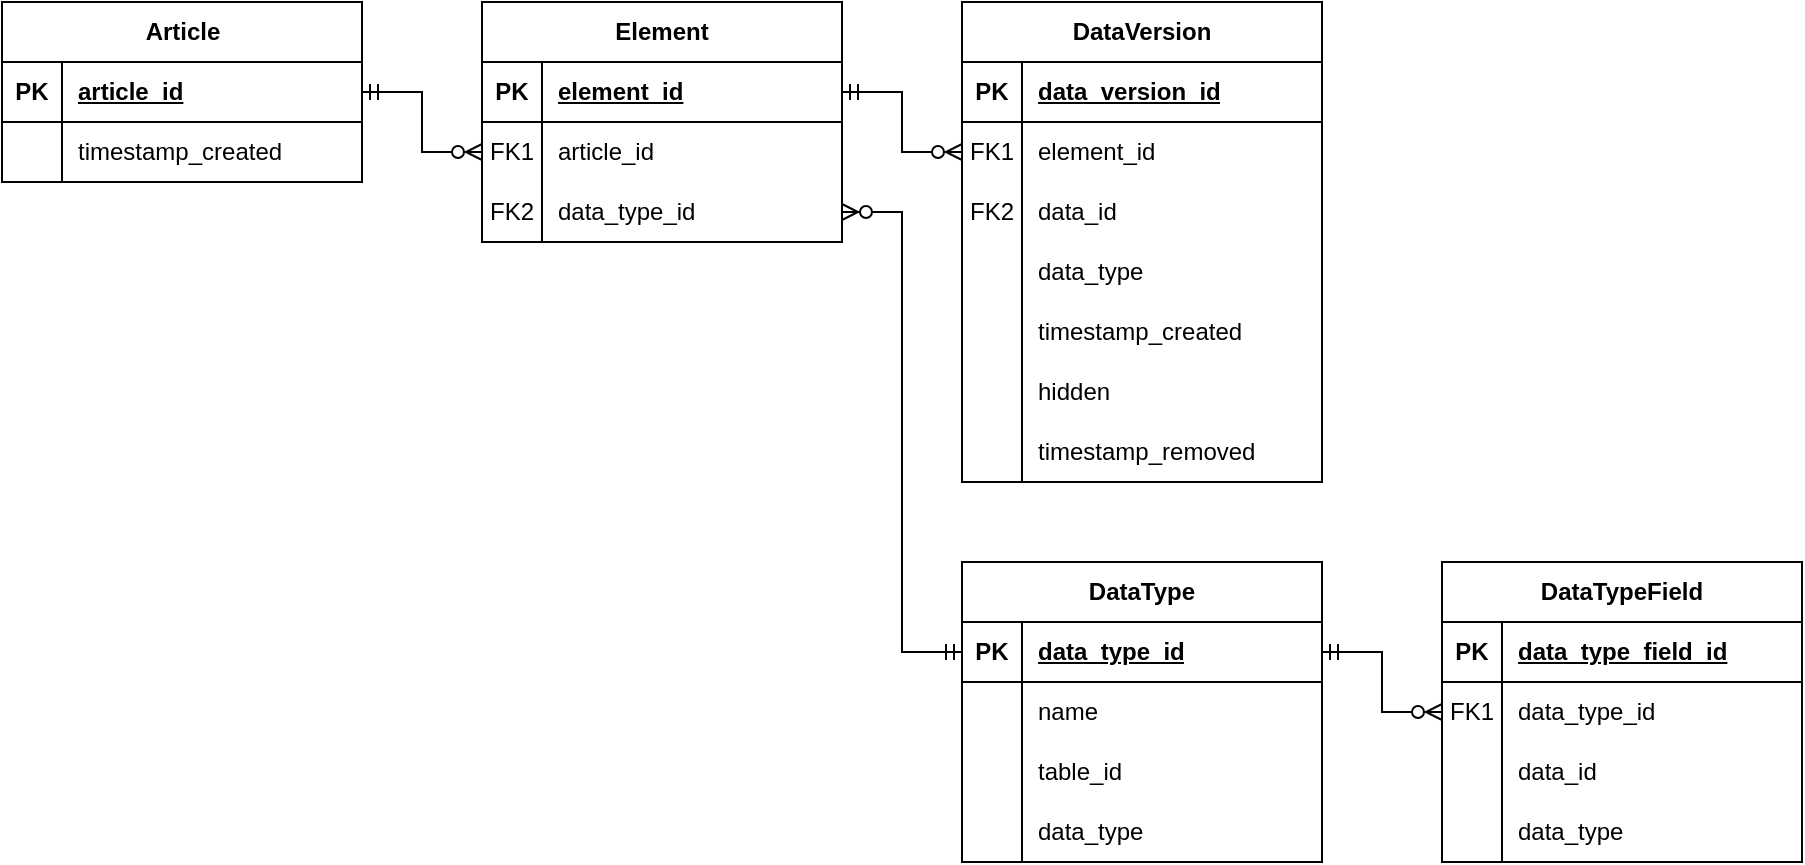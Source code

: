 <mxfile version="21.2.8" type="device">
  <diagram name="Page-1" id="a7904f86-f2b4-8e86-fa97-74104820619b">
    <mxGraphModel dx="1114" dy="1027" grid="1" gridSize="10" guides="1" tooltips="1" connect="1" arrows="1" fold="1" page="1" pageScale="1" pageWidth="1100" pageHeight="850" background="none" math="0" shadow="0">
      <root>
        <mxCell id="0" />
        <mxCell id="1" parent="0" />
        <mxCell id="d7ZRJo2g9_e1UZpbvPmW-31" value="Element" style="shape=table;startSize=30;container=1;collapsible=1;childLayout=tableLayout;fixedRows=1;rowLines=0;fontStyle=1;align=center;resizeLast=1;html=1;whiteSpace=wrap;" parent="1" vertex="1">
          <mxGeometry x="350" y="210" width="180" height="120" as="geometry" />
        </mxCell>
        <mxCell id="d7ZRJo2g9_e1UZpbvPmW-35" value="" style="shape=tableRow;horizontal=0;startSize=0;swimlaneHead=0;swimlaneBody=0;fillColor=none;collapsible=0;dropTarget=0;points=[[0,0.5],[1,0.5]];portConstraint=eastwest;top=0;left=0;right=0;bottom=1;html=1;" parent="d7ZRJo2g9_e1UZpbvPmW-31" vertex="1">
          <mxGeometry y="30" width="180" height="30" as="geometry" />
        </mxCell>
        <mxCell id="d7ZRJo2g9_e1UZpbvPmW-36" value="PK" style="shape=partialRectangle;connectable=0;fillColor=none;top=0;left=0;bottom=0;right=0;fontStyle=1;overflow=hidden;html=1;whiteSpace=wrap;" parent="d7ZRJo2g9_e1UZpbvPmW-35" vertex="1">
          <mxGeometry width="30" height="30" as="geometry">
            <mxRectangle width="30" height="30" as="alternateBounds" />
          </mxGeometry>
        </mxCell>
        <mxCell id="d7ZRJo2g9_e1UZpbvPmW-37" value="element_id" style="shape=partialRectangle;connectable=0;fillColor=none;top=0;left=0;bottom=0;right=0;align=left;spacingLeft=6;fontStyle=5;overflow=hidden;html=1;whiteSpace=wrap;" parent="d7ZRJo2g9_e1UZpbvPmW-35" vertex="1">
          <mxGeometry x="30" width="150" height="30" as="geometry">
            <mxRectangle width="150" height="30" as="alternateBounds" />
          </mxGeometry>
        </mxCell>
        <mxCell id="d7ZRJo2g9_e1UZpbvPmW-38" value="" style="shape=tableRow;horizontal=0;startSize=0;swimlaneHead=0;swimlaneBody=0;fillColor=none;collapsible=0;dropTarget=0;points=[[0,0.5],[1,0.5]];portConstraint=eastwest;top=0;left=0;right=0;bottom=0;html=1;" parent="d7ZRJo2g9_e1UZpbvPmW-31" vertex="1">
          <mxGeometry y="60" width="180" height="30" as="geometry" />
        </mxCell>
        <mxCell id="d7ZRJo2g9_e1UZpbvPmW-39" value="FK1" style="shape=partialRectangle;connectable=0;fillColor=none;top=0;left=0;bottom=0;right=0;editable=1;overflow=hidden;html=1;whiteSpace=wrap;" parent="d7ZRJo2g9_e1UZpbvPmW-38" vertex="1">
          <mxGeometry width="30" height="30" as="geometry">
            <mxRectangle width="30" height="30" as="alternateBounds" />
          </mxGeometry>
        </mxCell>
        <mxCell id="d7ZRJo2g9_e1UZpbvPmW-40" value="article_id" style="shape=partialRectangle;connectable=0;fillColor=none;top=0;left=0;bottom=0;right=0;align=left;spacingLeft=6;overflow=hidden;html=1;whiteSpace=wrap;" parent="d7ZRJo2g9_e1UZpbvPmW-38" vertex="1">
          <mxGeometry x="30" width="150" height="30" as="geometry">
            <mxRectangle width="150" height="30" as="alternateBounds" />
          </mxGeometry>
        </mxCell>
        <mxCell id="d7ZRJo2g9_e1UZpbvPmW-83" value="" style="shape=tableRow;horizontal=0;startSize=0;swimlaneHead=0;swimlaneBody=0;fillColor=none;collapsible=0;dropTarget=0;points=[[0,0.5],[1,0.5]];portConstraint=eastwest;top=0;left=0;right=0;bottom=0;html=1;" parent="d7ZRJo2g9_e1UZpbvPmW-31" vertex="1">
          <mxGeometry y="90" width="180" height="30" as="geometry" />
        </mxCell>
        <mxCell id="d7ZRJo2g9_e1UZpbvPmW-84" value="FK2" style="shape=partialRectangle;connectable=0;fillColor=none;top=0;left=0;bottom=0;right=0;editable=1;overflow=hidden;html=1;whiteSpace=wrap;" parent="d7ZRJo2g9_e1UZpbvPmW-83" vertex="1">
          <mxGeometry width="30" height="30" as="geometry">
            <mxRectangle width="30" height="30" as="alternateBounds" />
          </mxGeometry>
        </mxCell>
        <mxCell id="d7ZRJo2g9_e1UZpbvPmW-85" value="data_type_id" style="shape=partialRectangle;connectable=0;fillColor=none;top=0;left=0;bottom=0;right=0;align=left;spacingLeft=6;overflow=hidden;html=1;whiteSpace=wrap;" parent="d7ZRJo2g9_e1UZpbvPmW-83" vertex="1">
          <mxGeometry x="30" width="150" height="30" as="geometry">
            <mxRectangle width="150" height="30" as="alternateBounds" />
          </mxGeometry>
        </mxCell>
        <mxCell id="d7ZRJo2g9_e1UZpbvPmW-44" value="Article" style="shape=table;startSize=30;container=1;collapsible=1;childLayout=tableLayout;fixedRows=1;rowLines=0;fontStyle=1;align=center;resizeLast=1;html=1;" parent="1" vertex="1">
          <mxGeometry x="110" y="210" width="180" height="90" as="geometry" />
        </mxCell>
        <mxCell id="d7ZRJo2g9_e1UZpbvPmW-45" value="" style="shape=tableRow;horizontal=0;startSize=0;swimlaneHead=0;swimlaneBody=0;fillColor=none;collapsible=0;dropTarget=0;points=[[0,0.5],[1,0.5]];portConstraint=eastwest;top=0;left=0;right=0;bottom=1;" parent="d7ZRJo2g9_e1UZpbvPmW-44" vertex="1">
          <mxGeometry y="30" width="180" height="30" as="geometry" />
        </mxCell>
        <mxCell id="d7ZRJo2g9_e1UZpbvPmW-46" value="PK" style="shape=partialRectangle;connectable=0;fillColor=none;top=0;left=0;bottom=0;right=0;fontStyle=1;overflow=hidden;whiteSpace=wrap;html=1;" parent="d7ZRJo2g9_e1UZpbvPmW-45" vertex="1">
          <mxGeometry width="30" height="30" as="geometry">
            <mxRectangle width="30" height="30" as="alternateBounds" />
          </mxGeometry>
        </mxCell>
        <mxCell id="d7ZRJo2g9_e1UZpbvPmW-47" value="article_id" style="shape=partialRectangle;connectable=0;fillColor=none;top=0;left=0;bottom=0;right=0;align=left;spacingLeft=6;fontStyle=5;overflow=hidden;whiteSpace=wrap;html=1;" parent="d7ZRJo2g9_e1UZpbvPmW-45" vertex="1">
          <mxGeometry x="30" width="150" height="30" as="geometry">
            <mxRectangle width="150" height="30" as="alternateBounds" />
          </mxGeometry>
        </mxCell>
        <mxCell id="d7ZRJo2g9_e1UZpbvPmW-48" value="" style="shape=tableRow;horizontal=0;startSize=0;swimlaneHead=0;swimlaneBody=0;fillColor=none;collapsible=0;dropTarget=0;points=[[0,0.5],[1,0.5]];portConstraint=eastwest;top=0;left=0;right=0;bottom=0;" parent="d7ZRJo2g9_e1UZpbvPmW-44" vertex="1">
          <mxGeometry y="60" width="180" height="30" as="geometry" />
        </mxCell>
        <mxCell id="d7ZRJo2g9_e1UZpbvPmW-49" value="" style="shape=partialRectangle;connectable=0;fillColor=none;top=0;left=0;bottom=0;right=0;editable=1;overflow=hidden;whiteSpace=wrap;html=1;" parent="d7ZRJo2g9_e1UZpbvPmW-48" vertex="1">
          <mxGeometry width="30" height="30" as="geometry">
            <mxRectangle width="30" height="30" as="alternateBounds" />
          </mxGeometry>
        </mxCell>
        <mxCell id="d7ZRJo2g9_e1UZpbvPmW-50" value="timestamp_created" style="shape=partialRectangle;connectable=0;fillColor=none;top=0;left=0;bottom=0;right=0;align=left;spacingLeft=6;overflow=hidden;whiteSpace=wrap;html=1;" parent="d7ZRJo2g9_e1UZpbvPmW-48" vertex="1">
          <mxGeometry x="30" width="150" height="30" as="geometry">
            <mxRectangle width="150" height="30" as="alternateBounds" />
          </mxGeometry>
        </mxCell>
        <mxCell id="d7ZRJo2g9_e1UZpbvPmW-82" value="" style="edgeStyle=elbowEdgeStyle;fontSize=12;html=1;endArrow=ERzeroToMany;startArrow=ERmandOne;rounded=0;entryX=0;entryY=0.5;entryDx=0;entryDy=0;exitX=1;exitY=0.5;exitDx=0;exitDy=0;" parent="1" source="d7ZRJo2g9_e1UZpbvPmW-45" target="d7ZRJo2g9_e1UZpbvPmW-38" edge="1">
          <mxGeometry width="100" height="100" relative="1" as="geometry">
            <mxPoint x="330" y="200" as="sourcePoint" />
            <mxPoint x="500" y="480" as="targetPoint" />
          </mxGeometry>
        </mxCell>
        <mxCell id="d7ZRJo2g9_e1UZpbvPmW-92" value="DataVersion" style="shape=table;startSize=30;container=1;collapsible=1;childLayout=tableLayout;fixedRows=1;rowLines=0;fontStyle=1;align=center;resizeLast=1;html=1;whiteSpace=wrap;" parent="1" vertex="1">
          <mxGeometry x="590" y="210" width="180" height="240" as="geometry" />
        </mxCell>
        <mxCell id="d7ZRJo2g9_e1UZpbvPmW-93" value="" style="shape=tableRow;horizontal=0;startSize=0;swimlaneHead=0;swimlaneBody=0;fillColor=none;collapsible=0;dropTarget=0;points=[[0,0.5],[1,0.5]];portConstraint=eastwest;top=0;left=0;right=0;bottom=1;html=1;" parent="d7ZRJo2g9_e1UZpbvPmW-92" vertex="1">
          <mxGeometry y="30" width="180" height="30" as="geometry" />
        </mxCell>
        <mxCell id="d7ZRJo2g9_e1UZpbvPmW-94" value="PK" style="shape=partialRectangle;connectable=0;fillColor=none;top=0;left=0;bottom=0;right=0;fontStyle=1;overflow=hidden;html=1;whiteSpace=wrap;" parent="d7ZRJo2g9_e1UZpbvPmW-93" vertex="1">
          <mxGeometry width="30" height="30" as="geometry">
            <mxRectangle width="30" height="30" as="alternateBounds" />
          </mxGeometry>
        </mxCell>
        <mxCell id="d7ZRJo2g9_e1UZpbvPmW-95" value="data_version_id" style="shape=partialRectangle;connectable=0;fillColor=none;top=0;left=0;bottom=0;right=0;align=left;spacingLeft=6;fontStyle=5;overflow=hidden;html=1;whiteSpace=wrap;" parent="d7ZRJo2g9_e1UZpbvPmW-93" vertex="1">
          <mxGeometry x="30" width="150" height="30" as="geometry">
            <mxRectangle width="150" height="30" as="alternateBounds" />
          </mxGeometry>
        </mxCell>
        <mxCell id="d7ZRJo2g9_e1UZpbvPmW-96" value="" style="shape=tableRow;horizontal=0;startSize=0;swimlaneHead=0;swimlaneBody=0;fillColor=none;collapsible=0;dropTarget=0;points=[[0,0.5],[1,0.5]];portConstraint=eastwest;top=0;left=0;right=0;bottom=0;html=1;" parent="d7ZRJo2g9_e1UZpbvPmW-92" vertex="1">
          <mxGeometry y="60" width="180" height="30" as="geometry" />
        </mxCell>
        <mxCell id="d7ZRJo2g9_e1UZpbvPmW-97" value="FK1" style="shape=partialRectangle;connectable=0;fillColor=none;top=0;left=0;bottom=0;right=0;editable=1;overflow=hidden;html=1;whiteSpace=wrap;" parent="d7ZRJo2g9_e1UZpbvPmW-96" vertex="1">
          <mxGeometry width="30" height="30" as="geometry">
            <mxRectangle width="30" height="30" as="alternateBounds" />
          </mxGeometry>
        </mxCell>
        <mxCell id="d7ZRJo2g9_e1UZpbvPmW-98" value="element_id" style="shape=partialRectangle;connectable=0;fillColor=none;top=0;left=0;bottom=0;right=0;align=left;spacingLeft=6;overflow=hidden;html=1;whiteSpace=wrap;" parent="d7ZRJo2g9_e1UZpbvPmW-96" vertex="1">
          <mxGeometry x="30" width="150" height="30" as="geometry">
            <mxRectangle width="150" height="30" as="alternateBounds" />
          </mxGeometry>
        </mxCell>
        <mxCell id="d7ZRJo2g9_e1UZpbvPmW-99" value="" style="shape=tableRow;horizontal=0;startSize=0;swimlaneHead=0;swimlaneBody=0;fillColor=none;collapsible=0;dropTarget=0;points=[[0,0.5],[1,0.5]];portConstraint=eastwest;top=0;left=0;right=0;bottom=0;html=1;" parent="d7ZRJo2g9_e1UZpbvPmW-92" vertex="1">
          <mxGeometry y="90" width="180" height="30" as="geometry" />
        </mxCell>
        <mxCell id="d7ZRJo2g9_e1UZpbvPmW-100" value="FK2" style="shape=partialRectangle;connectable=0;fillColor=none;top=0;left=0;bottom=0;right=0;editable=1;overflow=hidden;html=1;whiteSpace=wrap;" parent="d7ZRJo2g9_e1UZpbvPmW-99" vertex="1">
          <mxGeometry width="30" height="30" as="geometry">
            <mxRectangle width="30" height="30" as="alternateBounds" />
          </mxGeometry>
        </mxCell>
        <mxCell id="d7ZRJo2g9_e1UZpbvPmW-101" value="data_id" style="shape=partialRectangle;connectable=0;fillColor=none;top=0;left=0;bottom=0;right=0;align=left;spacingLeft=6;overflow=hidden;html=1;whiteSpace=wrap;" parent="d7ZRJo2g9_e1UZpbvPmW-99" vertex="1">
          <mxGeometry x="30" width="150" height="30" as="geometry">
            <mxRectangle width="150" height="30" as="alternateBounds" />
          </mxGeometry>
        </mxCell>
        <mxCell id="d7ZRJo2g9_e1UZpbvPmW-102" value="" style="shape=tableRow;horizontal=0;startSize=0;swimlaneHead=0;swimlaneBody=0;fillColor=none;collapsible=0;dropTarget=0;points=[[0,0.5],[1,0.5]];portConstraint=eastwest;top=0;left=0;right=0;bottom=0;html=1;" parent="d7ZRJo2g9_e1UZpbvPmW-92" vertex="1">
          <mxGeometry y="120" width="180" height="30" as="geometry" />
        </mxCell>
        <mxCell id="d7ZRJo2g9_e1UZpbvPmW-103" value="" style="shape=partialRectangle;connectable=0;fillColor=none;top=0;left=0;bottom=0;right=0;editable=1;overflow=hidden;html=1;whiteSpace=wrap;" parent="d7ZRJo2g9_e1UZpbvPmW-102" vertex="1">
          <mxGeometry width="30" height="30" as="geometry">
            <mxRectangle width="30" height="30" as="alternateBounds" />
          </mxGeometry>
        </mxCell>
        <mxCell id="d7ZRJo2g9_e1UZpbvPmW-104" value="data_type" style="shape=partialRectangle;connectable=0;fillColor=none;top=0;left=0;bottom=0;right=0;align=left;spacingLeft=6;overflow=hidden;html=1;whiteSpace=wrap;" parent="d7ZRJo2g9_e1UZpbvPmW-102" vertex="1">
          <mxGeometry x="30" width="150" height="30" as="geometry">
            <mxRectangle width="150" height="30" as="alternateBounds" />
          </mxGeometry>
        </mxCell>
        <mxCell id="d7ZRJo2g9_e1UZpbvPmW-105" value="" style="shape=tableRow;horizontal=0;startSize=0;swimlaneHead=0;swimlaneBody=0;fillColor=none;collapsible=0;dropTarget=0;points=[[0,0.5],[1,0.5]];portConstraint=eastwest;top=0;left=0;right=0;bottom=0;html=1;" parent="d7ZRJo2g9_e1UZpbvPmW-92" vertex="1">
          <mxGeometry y="150" width="180" height="30" as="geometry" />
        </mxCell>
        <mxCell id="d7ZRJo2g9_e1UZpbvPmW-106" value="" style="shape=partialRectangle;connectable=0;fillColor=none;top=0;left=0;bottom=0;right=0;editable=1;overflow=hidden;html=1;whiteSpace=wrap;" parent="d7ZRJo2g9_e1UZpbvPmW-105" vertex="1">
          <mxGeometry width="30" height="30" as="geometry">
            <mxRectangle width="30" height="30" as="alternateBounds" />
          </mxGeometry>
        </mxCell>
        <mxCell id="d7ZRJo2g9_e1UZpbvPmW-107" value="timestamp_created" style="shape=partialRectangle;connectable=0;fillColor=none;top=0;left=0;bottom=0;right=0;align=left;spacingLeft=6;overflow=hidden;html=1;whiteSpace=wrap;" parent="d7ZRJo2g9_e1UZpbvPmW-105" vertex="1">
          <mxGeometry x="30" width="150" height="30" as="geometry">
            <mxRectangle width="150" height="30" as="alternateBounds" />
          </mxGeometry>
        </mxCell>
        <mxCell id="d7ZRJo2g9_e1UZpbvPmW-118" value="" style="shape=tableRow;horizontal=0;startSize=0;swimlaneHead=0;swimlaneBody=0;fillColor=none;collapsible=0;dropTarget=0;points=[[0,0.5],[1,0.5]];portConstraint=eastwest;top=0;left=0;right=0;bottom=0;html=1;" parent="d7ZRJo2g9_e1UZpbvPmW-92" vertex="1">
          <mxGeometry y="180" width="180" height="30" as="geometry" />
        </mxCell>
        <mxCell id="d7ZRJo2g9_e1UZpbvPmW-119" value="" style="shape=partialRectangle;connectable=0;fillColor=none;top=0;left=0;bottom=0;right=0;editable=1;overflow=hidden;html=1;whiteSpace=wrap;" parent="d7ZRJo2g9_e1UZpbvPmW-118" vertex="1">
          <mxGeometry width="30" height="30" as="geometry">
            <mxRectangle width="30" height="30" as="alternateBounds" />
          </mxGeometry>
        </mxCell>
        <mxCell id="d7ZRJo2g9_e1UZpbvPmW-120" value="hidden" style="shape=partialRectangle;connectable=0;fillColor=none;top=0;left=0;bottom=0;right=0;align=left;spacingLeft=6;overflow=hidden;html=1;whiteSpace=wrap;" parent="d7ZRJo2g9_e1UZpbvPmW-118" vertex="1">
          <mxGeometry x="30" width="150" height="30" as="geometry">
            <mxRectangle width="150" height="30" as="alternateBounds" />
          </mxGeometry>
        </mxCell>
        <mxCell id="d7ZRJo2g9_e1UZpbvPmW-124" value="" style="shape=tableRow;horizontal=0;startSize=0;swimlaneHead=0;swimlaneBody=0;fillColor=none;collapsible=0;dropTarget=0;points=[[0,0.5],[1,0.5]];portConstraint=eastwest;top=0;left=0;right=0;bottom=0;html=1;" parent="d7ZRJo2g9_e1UZpbvPmW-92" vertex="1">
          <mxGeometry y="210" width="180" height="30" as="geometry" />
        </mxCell>
        <mxCell id="d7ZRJo2g9_e1UZpbvPmW-125" value="" style="shape=partialRectangle;connectable=0;fillColor=none;top=0;left=0;bottom=0;right=0;editable=1;overflow=hidden;html=1;whiteSpace=wrap;" parent="d7ZRJo2g9_e1UZpbvPmW-124" vertex="1">
          <mxGeometry width="30" height="30" as="geometry">
            <mxRectangle width="30" height="30" as="alternateBounds" />
          </mxGeometry>
        </mxCell>
        <mxCell id="d7ZRJo2g9_e1UZpbvPmW-126" value="timestamp_removed" style="shape=partialRectangle;connectable=0;fillColor=none;top=0;left=0;bottom=0;right=0;align=left;spacingLeft=6;overflow=hidden;html=1;whiteSpace=wrap;" parent="d7ZRJo2g9_e1UZpbvPmW-124" vertex="1">
          <mxGeometry x="30" width="150" height="30" as="geometry">
            <mxRectangle width="150" height="30" as="alternateBounds" />
          </mxGeometry>
        </mxCell>
        <mxCell id="d7ZRJo2g9_e1UZpbvPmW-117" value="" style="edgeStyle=elbowEdgeStyle;fontSize=12;html=1;endArrow=ERzeroToMany;startArrow=ERmandOne;rounded=0;entryX=0;entryY=0.5;entryDx=0;entryDy=0;exitX=1;exitY=0.5;exitDx=0;exitDy=0;" parent="1" source="d7ZRJo2g9_e1UZpbvPmW-35" target="d7ZRJo2g9_e1UZpbvPmW-96" edge="1">
          <mxGeometry width="100" height="100" relative="1" as="geometry">
            <mxPoint x="300" y="265" as="sourcePoint" />
            <mxPoint x="360" y="295" as="targetPoint" />
            <Array as="points">
              <mxPoint x="560" y="285" />
            </Array>
          </mxGeometry>
        </mxCell>
        <mxCell id="d7ZRJo2g9_e1UZpbvPmW-127" value="DataType" style="shape=table;startSize=30;container=1;collapsible=1;childLayout=tableLayout;fixedRows=1;rowLines=0;fontStyle=1;align=center;resizeLast=1;html=1;whiteSpace=wrap;" parent="1" vertex="1">
          <mxGeometry x="590" y="490" width="180" height="150" as="geometry" />
        </mxCell>
        <mxCell id="d7ZRJo2g9_e1UZpbvPmW-128" value="" style="shape=tableRow;horizontal=0;startSize=0;swimlaneHead=0;swimlaneBody=0;fillColor=none;collapsible=0;dropTarget=0;points=[[0,0.5],[1,0.5]];portConstraint=eastwest;top=0;left=0;right=0;bottom=1;html=1;" parent="d7ZRJo2g9_e1UZpbvPmW-127" vertex="1">
          <mxGeometry y="30" width="180" height="30" as="geometry" />
        </mxCell>
        <mxCell id="d7ZRJo2g9_e1UZpbvPmW-129" value="PK" style="shape=partialRectangle;connectable=0;fillColor=none;top=0;left=0;bottom=0;right=0;fontStyle=1;overflow=hidden;html=1;whiteSpace=wrap;" parent="d7ZRJo2g9_e1UZpbvPmW-128" vertex="1">
          <mxGeometry width="30" height="30" as="geometry">
            <mxRectangle width="30" height="30" as="alternateBounds" />
          </mxGeometry>
        </mxCell>
        <mxCell id="d7ZRJo2g9_e1UZpbvPmW-130" value="data_type_id" style="shape=partialRectangle;connectable=0;fillColor=none;top=0;left=0;bottom=0;right=0;align=left;spacingLeft=6;fontStyle=5;overflow=hidden;html=1;whiteSpace=wrap;" parent="d7ZRJo2g9_e1UZpbvPmW-128" vertex="1">
          <mxGeometry x="30" width="150" height="30" as="geometry">
            <mxRectangle width="150" height="30" as="alternateBounds" />
          </mxGeometry>
        </mxCell>
        <mxCell id="d7ZRJo2g9_e1UZpbvPmW-131" value="" style="shape=tableRow;horizontal=0;startSize=0;swimlaneHead=0;swimlaneBody=0;fillColor=none;collapsible=0;dropTarget=0;points=[[0,0.5],[1,0.5]];portConstraint=eastwest;top=0;left=0;right=0;bottom=0;html=1;" parent="d7ZRJo2g9_e1UZpbvPmW-127" vertex="1">
          <mxGeometry y="60" width="180" height="30" as="geometry" />
        </mxCell>
        <mxCell id="d7ZRJo2g9_e1UZpbvPmW-132" value="" style="shape=partialRectangle;connectable=0;fillColor=none;top=0;left=0;bottom=0;right=0;editable=1;overflow=hidden;html=1;whiteSpace=wrap;" parent="d7ZRJo2g9_e1UZpbvPmW-131" vertex="1">
          <mxGeometry width="30" height="30" as="geometry">
            <mxRectangle width="30" height="30" as="alternateBounds" />
          </mxGeometry>
        </mxCell>
        <mxCell id="d7ZRJo2g9_e1UZpbvPmW-133" value="name" style="shape=partialRectangle;connectable=0;fillColor=none;top=0;left=0;bottom=0;right=0;align=left;spacingLeft=6;overflow=hidden;html=1;whiteSpace=wrap;" parent="d7ZRJo2g9_e1UZpbvPmW-131" vertex="1">
          <mxGeometry x="30" width="150" height="30" as="geometry">
            <mxRectangle width="150" height="30" as="alternateBounds" />
          </mxGeometry>
        </mxCell>
        <mxCell id="d7ZRJo2g9_e1UZpbvPmW-134" value="" style="shape=tableRow;horizontal=0;startSize=0;swimlaneHead=0;swimlaneBody=0;fillColor=none;collapsible=0;dropTarget=0;points=[[0,0.5],[1,0.5]];portConstraint=eastwest;top=0;left=0;right=0;bottom=0;html=1;" parent="d7ZRJo2g9_e1UZpbvPmW-127" vertex="1">
          <mxGeometry y="90" width="180" height="30" as="geometry" />
        </mxCell>
        <mxCell id="d7ZRJo2g9_e1UZpbvPmW-135" value="" style="shape=partialRectangle;connectable=0;fillColor=none;top=0;left=0;bottom=0;right=0;editable=1;overflow=hidden;html=1;whiteSpace=wrap;" parent="d7ZRJo2g9_e1UZpbvPmW-134" vertex="1">
          <mxGeometry width="30" height="30" as="geometry">
            <mxRectangle width="30" height="30" as="alternateBounds" />
          </mxGeometry>
        </mxCell>
        <mxCell id="d7ZRJo2g9_e1UZpbvPmW-136" value="table_id" style="shape=partialRectangle;connectable=0;fillColor=none;top=0;left=0;bottom=0;right=0;align=left;spacingLeft=6;overflow=hidden;html=1;whiteSpace=wrap;" parent="d7ZRJo2g9_e1UZpbvPmW-134" vertex="1">
          <mxGeometry x="30" width="150" height="30" as="geometry">
            <mxRectangle width="150" height="30" as="alternateBounds" />
          </mxGeometry>
        </mxCell>
        <mxCell id="d7ZRJo2g9_e1UZpbvPmW-137" value="" style="shape=tableRow;horizontal=0;startSize=0;swimlaneHead=0;swimlaneBody=0;fillColor=none;collapsible=0;dropTarget=0;points=[[0,0.5],[1,0.5]];portConstraint=eastwest;top=0;left=0;right=0;bottom=0;html=1;" parent="d7ZRJo2g9_e1UZpbvPmW-127" vertex="1">
          <mxGeometry y="120" width="180" height="30" as="geometry" />
        </mxCell>
        <mxCell id="d7ZRJo2g9_e1UZpbvPmW-138" value="" style="shape=partialRectangle;connectable=0;fillColor=none;top=0;left=0;bottom=0;right=0;editable=1;overflow=hidden;html=1;whiteSpace=wrap;" parent="d7ZRJo2g9_e1UZpbvPmW-137" vertex="1">
          <mxGeometry width="30" height="30" as="geometry">
            <mxRectangle width="30" height="30" as="alternateBounds" />
          </mxGeometry>
        </mxCell>
        <mxCell id="d7ZRJo2g9_e1UZpbvPmW-139" value="data_type" style="shape=partialRectangle;connectable=0;fillColor=none;top=0;left=0;bottom=0;right=0;align=left;spacingLeft=6;overflow=hidden;html=1;whiteSpace=wrap;" parent="d7ZRJo2g9_e1UZpbvPmW-137" vertex="1">
          <mxGeometry x="30" width="150" height="30" as="geometry">
            <mxRectangle width="150" height="30" as="alternateBounds" />
          </mxGeometry>
        </mxCell>
        <mxCell id="d7ZRJo2g9_e1UZpbvPmW-140" value="" style="edgeStyle=elbowEdgeStyle;fontSize=12;html=1;endArrow=ERzeroToMany;startArrow=ERmandOne;rounded=0;entryX=1;entryY=0.5;entryDx=0;entryDy=0;exitX=0;exitY=0.5;exitDx=0;exitDy=0;" parent="1" source="d7ZRJo2g9_e1UZpbvPmW-128" target="d7ZRJo2g9_e1UZpbvPmW-83" edge="1">
          <mxGeometry width="100" height="100" relative="1" as="geometry">
            <mxPoint x="600" y="470" as="sourcePoint" />
            <mxPoint x="440" y="520" as="targetPoint" />
            <Array as="points">
              <mxPoint x="560" y="480" />
              <mxPoint x="610" y="280" />
            </Array>
          </mxGeometry>
        </mxCell>
        <mxCell id="d7ZRJo2g9_e1UZpbvPmW-141" value="DataTypeField" style="shape=table;startSize=30;container=1;collapsible=1;childLayout=tableLayout;fixedRows=1;rowLines=0;fontStyle=1;align=center;resizeLast=1;html=1;whiteSpace=wrap;" parent="1" vertex="1">
          <mxGeometry x="830" y="490" width="180" height="150" as="geometry" />
        </mxCell>
        <mxCell id="d7ZRJo2g9_e1UZpbvPmW-142" value="" style="shape=tableRow;horizontal=0;startSize=0;swimlaneHead=0;swimlaneBody=0;fillColor=none;collapsible=0;dropTarget=0;points=[[0,0.5],[1,0.5]];portConstraint=eastwest;top=0;left=0;right=0;bottom=1;html=1;" parent="d7ZRJo2g9_e1UZpbvPmW-141" vertex="1">
          <mxGeometry y="30" width="180" height="30" as="geometry" />
        </mxCell>
        <mxCell id="d7ZRJo2g9_e1UZpbvPmW-143" value="PK" style="shape=partialRectangle;connectable=0;fillColor=none;top=0;left=0;bottom=0;right=0;fontStyle=1;overflow=hidden;html=1;whiteSpace=wrap;" parent="d7ZRJo2g9_e1UZpbvPmW-142" vertex="1">
          <mxGeometry width="30" height="30" as="geometry">
            <mxRectangle width="30" height="30" as="alternateBounds" />
          </mxGeometry>
        </mxCell>
        <mxCell id="d7ZRJo2g9_e1UZpbvPmW-144" value="data_type_field_id" style="shape=partialRectangle;connectable=0;fillColor=none;top=0;left=0;bottom=0;right=0;align=left;spacingLeft=6;fontStyle=5;overflow=hidden;html=1;whiteSpace=wrap;" parent="d7ZRJo2g9_e1UZpbvPmW-142" vertex="1">
          <mxGeometry x="30" width="150" height="30" as="geometry">
            <mxRectangle width="150" height="30" as="alternateBounds" />
          </mxGeometry>
        </mxCell>
        <mxCell id="d7ZRJo2g9_e1UZpbvPmW-145" value="" style="shape=tableRow;horizontal=0;startSize=0;swimlaneHead=0;swimlaneBody=0;fillColor=none;collapsible=0;dropTarget=0;points=[[0,0.5],[1,0.5]];portConstraint=eastwest;top=0;left=0;right=0;bottom=0;html=1;" parent="d7ZRJo2g9_e1UZpbvPmW-141" vertex="1">
          <mxGeometry y="60" width="180" height="30" as="geometry" />
        </mxCell>
        <mxCell id="d7ZRJo2g9_e1UZpbvPmW-146" value="FK1" style="shape=partialRectangle;connectable=0;fillColor=none;top=0;left=0;bottom=0;right=0;editable=1;overflow=hidden;html=1;whiteSpace=wrap;" parent="d7ZRJo2g9_e1UZpbvPmW-145" vertex="1">
          <mxGeometry width="30" height="30" as="geometry">
            <mxRectangle width="30" height="30" as="alternateBounds" />
          </mxGeometry>
        </mxCell>
        <mxCell id="d7ZRJo2g9_e1UZpbvPmW-147" value="data_type_id" style="shape=partialRectangle;connectable=0;fillColor=none;top=0;left=0;bottom=0;right=0;align=left;spacingLeft=6;overflow=hidden;html=1;whiteSpace=wrap;" parent="d7ZRJo2g9_e1UZpbvPmW-145" vertex="1">
          <mxGeometry x="30" width="150" height="30" as="geometry">
            <mxRectangle width="150" height="30" as="alternateBounds" />
          </mxGeometry>
        </mxCell>
        <mxCell id="d7ZRJo2g9_e1UZpbvPmW-148" value="" style="shape=tableRow;horizontal=0;startSize=0;swimlaneHead=0;swimlaneBody=0;fillColor=none;collapsible=0;dropTarget=0;points=[[0,0.5],[1,0.5]];portConstraint=eastwest;top=0;left=0;right=0;bottom=0;html=1;" parent="d7ZRJo2g9_e1UZpbvPmW-141" vertex="1">
          <mxGeometry y="90" width="180" height="30" as="geometry" />
        </mxCell>
        <mxCell id="d7ZRJo2g9_e1UZpbvPmW-149" value="" style="shape=partialRectangle;connectable=0;fillColor=none;top=0;left=0;bottom=0;right=0;editable=1;overflow=hidden;html=1;whiteSpace=wrap;" parent="d7ZRJo2g9_e1UZpbvPmW-148" vertex="1">
          <mxGeometry width="30" height="30" as="geometry">
            <mxRectangle width="30" height="30" as="alternateBounds" />
          </mxGeometry>
        </mxCell>
        <mxCell id="d7ZRJo2g9_e1UZpbvPmW-150" value="data_id" style="shape=partialRectangle;connectable=0;fillColor=none;top=0;left=0;bottom=0;right=0;align=left;spacingLeft=6;overflow=hidden;html=1;whiteSpace=wrap;" parent="d7ZRJo2g9_e1UZpbvPmW-148" vertex="1">
          <mxGeometry x="30" width="150" height="30" as="geometry">
            <mxRectangle width="150" height="30" as="alternateBounds" />
          </mxGeometry>
        </mxCell>
        <mxCell id="d7ZRJo2g9_e1UZpbvPmW-151" value="" style="shape=tableRow;horizontal=0;startSize=0;swimlaneHead=0;swimlaneBody=0;fillColor=none;collapsible=0;dropTarget=0;points=[[0,0.5],[1,0.5]];portConstraint=eastwest;top=0;left=0;right=0;bottom=0;html=1;" parent="d7ZRJo2g9_e1UZpbvPmW-141" vertex="1">
          <mxGeometry y="120" width="180" height="30" as="geometry" />
        </mxCell>
        <mxCell id="d7ZRJo2g9_e1UZpbvPmW-152" value="" style="shape=partialRectangle;connectable=0;fillColor=none;top=0;left=0;bottom=0;right=0;editable=1;overflow=hidden;html=1;whiteSpace=wrap;" parent="d7ZRJo2g9_e1UZpbvPmW-151" vertex="1">
          <mxGeometry width="30" height="30" as="geometry">
            <mxRectangle width="30" height="30" as="alternateBounds" />
          </mxGeometry>
        </mxCell>
        <mxCell id="d7ZRJo2g9_e1UZpbvPmW-153" value="data_type" style="shape=partialRectangle;connectable=0;fillColor=none;top=0;left=0;bottom=0;right=0;align=left;spacingLeft=6;overflow=hidden;html=1;whiteSpace=wrap;" parent="d7ZRJo2g9_e1UZpbvPmW-151" vertex="1">
          <mxGeometry x="30" width="150" height="30" as="geometry">
            <mxRectangle width="150" height="30" as="alternateBounds" />
          </mxGeometry>
        </mxCell>
        <mxCell id="d7ZRJo2g9_e1UZpbvPmW-154" value="" style="edgeStyle=elbowEdgeStyle;fontSize=12;html=1;endArrow=ERzeroToMany;startArrow=ERmandOne;rounded=0;entryX=0;entryY=0.5;entryDx=0;entryDy=0;exitX=1;exitY=0.5;exitDx=0;exitDy=0;" parent="1" source="d7ZRJo2g9_e1UZpbvPmW-128" target="d7ZRJo2g9_e1UZpbvPmW-145" edge="1">
          <mxGeometry width="100" height="100" relative="1" as="geometry">
            <mxPoint x="540" y="675" as="sourcePoint" />
            <mxPoint x="480" y="455" as="targetPoint" />
            <Array as="points">
              <mxPoint x="800" y="540" />
              <mxPoint x="560" y="420" />
            </Array>
          </mxGeometry>
        </mxCell>
      </root>
    </mxGraphModel>
  </diagram>
</mxfile>
